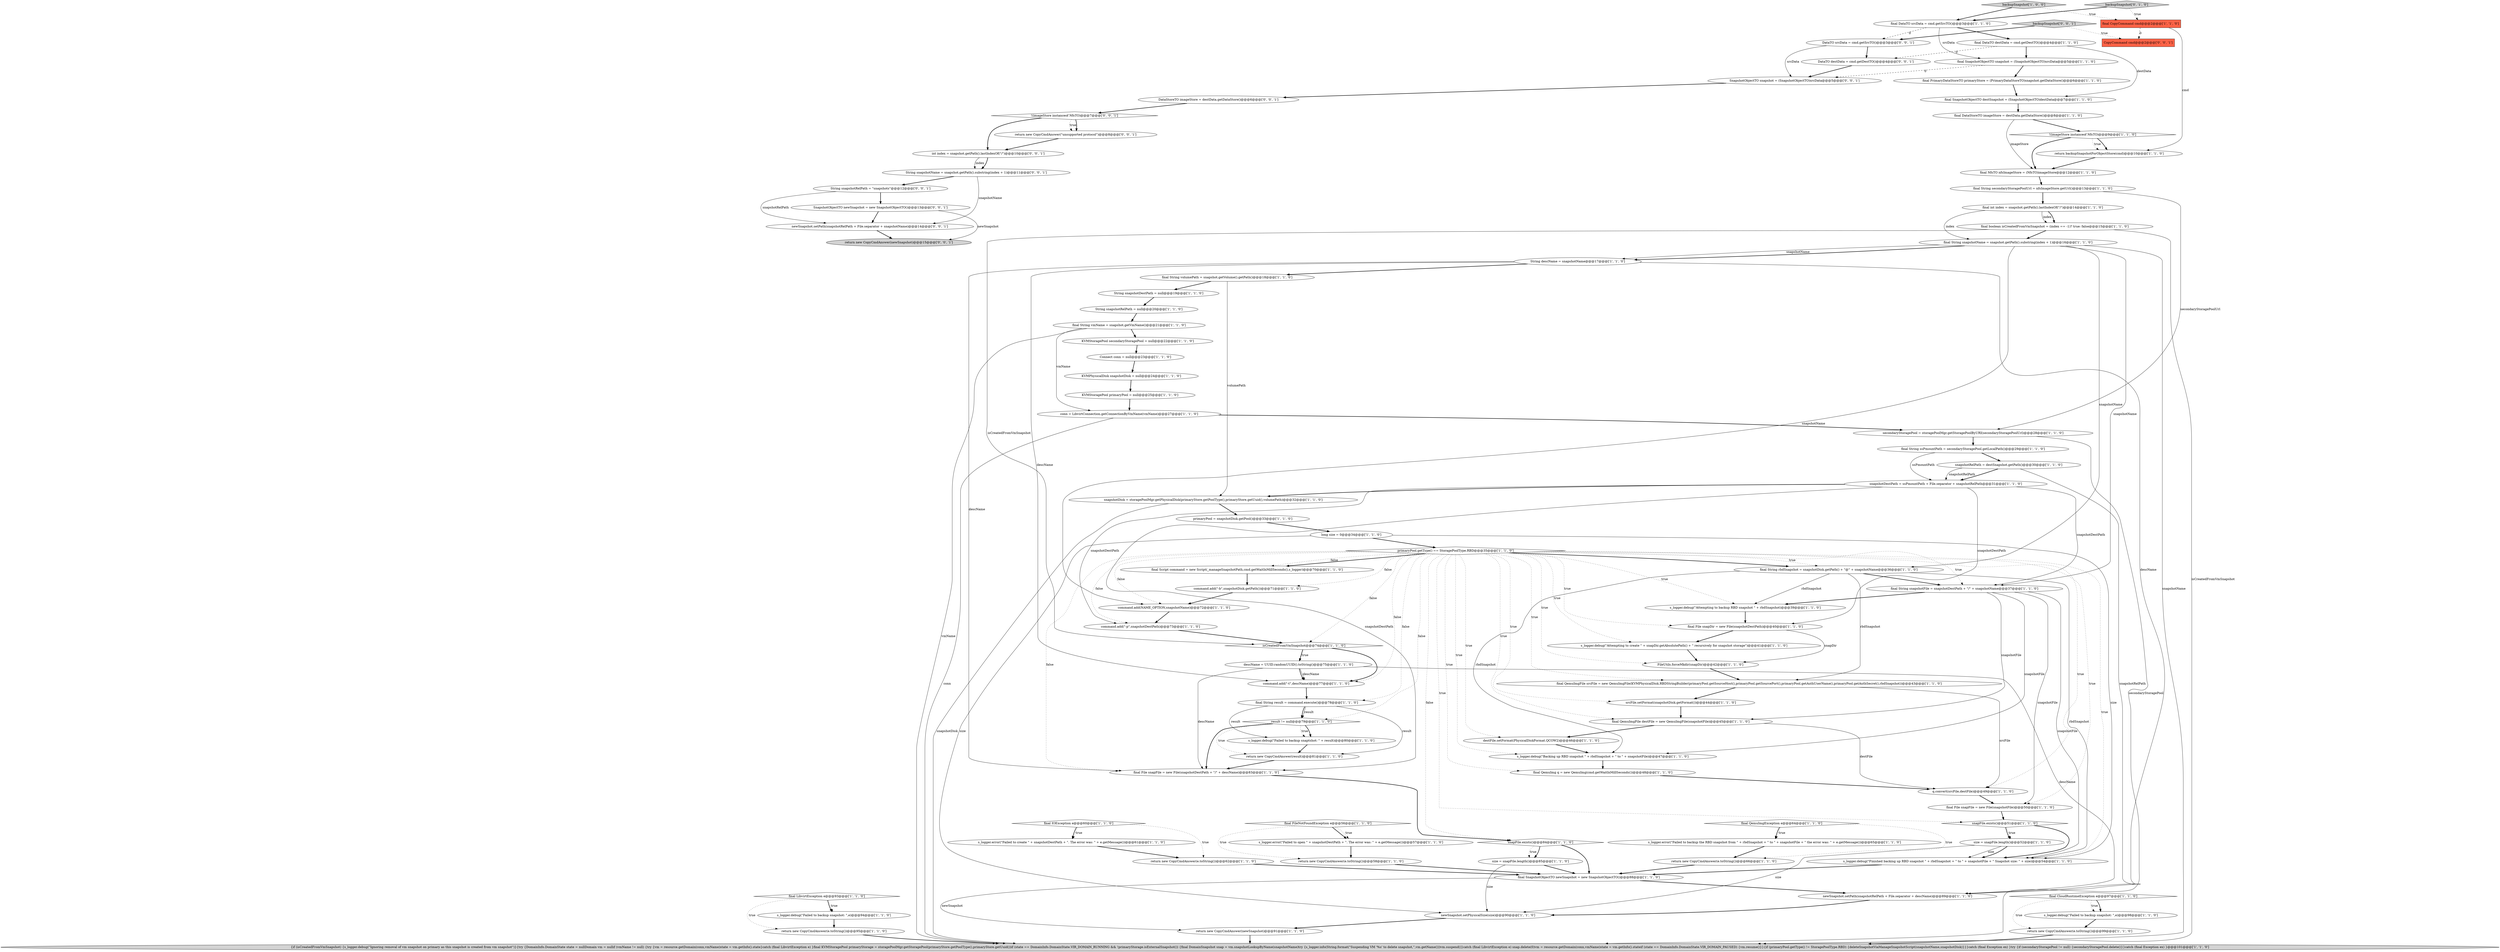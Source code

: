 digraph {
88 [style = filled, label = "DataStoreTO imageStore = destData.getDataStore()@@@6@@@['0', '0', '1']", fillcolor = white, shape = ellipse image = "AAA0AAABBB3BBB"];
25 [style = filled, label = "final SnapshotObjectTO destSnapshot = (SnapshotObjectTO)destData@@@7@@@['1', '1', '0']", fillcolor = white, shape = ellipse image = "AAA0AAABBB1BBB"];
20 [style = filled, label = "final String volumePath = snapshot.getVolume().getPath()@@@18@@@['1', '1', '0']", fillcolor = white, shape = ellipse image = "AAA0AAABBB1BBB"];
57 [style = filled, label = "final String snapshotFile = snapshotDestPath + \"/\" + snapshotName@@@37@@@['1', '1', '0']", fillcolor = white, shape = ellipse image = "AAA0AAABBB1BBB"];
93 [style = filled, label = "CopyCommand cmd@@@2@@@['0', '0', '1']", fillcolor = tomato, shape = box image = "AAA0AAABBB3BBB"];
18 [style = filled, label = "command.add(NAME_OPTION,snapshotName)@@@72@@@['1', '1', '0']", fillcolor = white, shape = ellipse image = "AAA0AAABBB1BBB"];
42 [style = filled, label = "KVMStoragePool secondaryStoragePool = null@@@22@@@['1', '1', '0']", fillcolor = white, shape = ellipse image = "AAA0AAABBB1BBB"];
77 [style = filled, label = "final QemuImg q = new QemuImg(cmd.getWaitInMillSeconds())@@@48@@@['1', '1', '0']", fillcolor = white, shape = ellipse image = "AAA0AAABBB1BBB"];
22 [style = filled, label = "final SnapshotObjectTO snapshot = (SnapshotObjectTO)srcData@@@5@@@['1', '1', '0']", fillcolor = white, shape = ellipse image = "AAA0AAABBB1BBB"];
86 [style = filled, label = "return new CopyCmdAnswer(\"unsupported protocol\")@@@8@@@['0', '0', '1']", fillcolor = white, shape = ellipse image = "AAA0AAABBB3BBB"];
50 [style = filled, label = "KVMStoragePool primaryPool = null@@@25@@@['1', '1', '0']", fillcolor = white, shape = ellipse image = "AAA0AAABBB1BBB"];
17 [style = filled, label = "q.convert(srcFile,destFile)@@@49@@@['1', '1', '0']", fillcolor = white, shape = ellipse image = "AAA0AAABBB1BBB"];
9 [style = filled, label = "final boolean isCreatedFromVmSnapshot = (index == -1)? true: false@@@15@@@['1', '1', '0']", fillcolor = white, shape = ellipse image = "AAA0AAABBB1BBB"];
95 [style = filled, label = "return new CopyCmdAnswer(newSnapshot)@@@15@@@['0', '0', '1']", fillcolor = lightgray, shape = ellipse image = "AAA0AAABBB3BBB"];
75 [style = filled, label = "destFile.setFormat(PhysicalDiskFormat.QCOW2)@@@46@@@['1', '1', '0']", fillcolor = white, shape = ellipse image = "AAA0AAABBB1BBB"];
49 [style = filled, label = "KVMPhysicalDisk snapshotDisk = null@@@24@@@['1', '1', '0']", fillcolor = white, shape = ellipse image = "AAA0AAABBB1BBB"];
47 [style = filled, label = "descName = UUID.randomUUID().toString()@@@75@@@['1', '1', '0']", fillcolor = white, shape = ellipse image = "AAA0AAABBB1BBB"];
74 [style = filled, label = "final DataTO srcData = cmd.getSrcTO()@@@3@@@['1', '1', '0']", fillcolor = white, shape = ellipse image = "AAA0AAABBB1BBB"];
59 [style = filled, label = "s_logger.error(\"Failed to create \" + snapshotDestPath + \". The error was: \" + e.getMessage())@@@61@@@['1', '1', '0']", fillcolor = white, shape = ellipse image = "AAA0AAABBB1BBB"];
27 [style = filled, label = "final File snapDir = new File(snapshotDestPath)@@@40@@@['1', '1', '0']", fillcolor = white, shape = ellipse image = "AAA0AAABBB1BBB"];
69 [style = filled, label = "s_logger.error(\"Failed to backup the RBD snapshot from \" + rbdSnapshot + \" to \" + snapshotFile + \" the error was: \" + e.getMessage())@@@65@@@['1', '1', '0']", fillcolor = white, shape = ellipse image = "AAA0AAABBB1BBB"];
91 [style = filled, label = "newSnapshot.setPath(snapshotRelPath + File.separator + snapshotName)@@@14@@@['0', '0', '1']", fillcolor = white, shape = ellipse image = "AAA0AAABBB3BBB"];
66 [style = filled, label = "String snapshotDestPath = null@@@19@@@['1', '1', '0']", fillcolor = white, shape = ellipse image = "AAA0AAABBB1BBB"];
58 [style = filled, label = "snapshotRelPath = destSnapshot.getPath()@@@30@@@['1', '1', '0']", fillcolor = white, shape = ellipse image = "AAA0AAABBB1BBB"];
76 [style = filled, label = "s_logger.error(\"Failed to open \" + snapshotDestPath + \". The error was: \" + e.getMessage())@@@57@@@['1', '1', '0']", fillcolor = white, shape = ellipse image = "AAA0AAABBB1BBB"];
16 [style = filled, label = "isCreatedFromVmSnapshot@@@74@@@['1', '1', '0']", fillcolor = white, shape = diamond image = "AAA0AAABBB1BBB"];
37 [style = filled, label = "final QemuImgFile destFile = new QemuImgFile(snapshotFile)@@@45@@@['1', '1', '0']", fillcolor = white, shape = ellipse image = "AAA0AAABBB1BBB"];
52 [style = filled, label = "String snapshotRelPath = null@@@20@@@['1', '1', '0']", fillcolor = white, shape = ellipse image = "AAA0AAABBB1BBB"];
28 [style = filled, label = "final FileNotFoundException e@@@56@@@['1', '1', '0']", fillcolor = white, shape = diamond image = "AAA0AAABBB1BBB"];
90 [style = filled, label = "DataTO srcData = cmd.getSrcTO()@@@3@@@['0', '0', '1']", fillcolor = white, shape = ellipse image = "AAA0AAABBB3BBB"];
63 [style = filled, label = "final String ssPmountPath = secondaryStoragePool.getLocalPath()@@@29@@@['1', '1', '0']", fillcolor = white, shape = ellipse image = "AAA0AAABBB1BBB"];
85 [style = filled, label = "String snapshotName = snapshot.getPath().substring(index + 1)@@@11@@@['0', '0', '1']", fillcolor = white, shape = ellipse image = "AAA0AAABBB3BBB"];
33 [style = filled, label = "String descName = snapshotName@@@17@@@['1', '1', '0']", fillcolor = white, shape = ellipse image = "AAA0AAABBB1BBB"];
56 [style = filled, label = "final CopyCommand cmd@@@2@@@['1', '1', '0']", fillcolor = tomato, shape = box image = "AAA0AAABBB1BBB"];
98 [style = filled, label = "SnapshotObjectTO newSnapshot = new SnapshotObjectTO()@@@13@@@['0', '0', '1']", fillcolor = white, shape = ellipse image = "AAA0AAABBB3BBB"];
38 [style = filled, label = "final String secondaryStoragePoolUrl = nfsImageStore.getUrl()@@@13@@@['1', '1', '0']", fillcolor = white, shape = ellipse image = "AAA0AAABBB1BBB"];
78 [style = filled, label = "conn = LibvirtConnection.getConnectionByVmName(vmName)@@@27@@@['1', '1', '0']", fillcolor = white, shape = ellipse image = "AAA0AAABBB1BBB"];
12 [style = filled, label = "{if (isCreatedFromVmSnapshot) {s_logger.debug(\"Ignoring removal of vm snapshot on primary as this snapshot is created from vm snapshot\")}{try {DomainInfo.DomainState state = nullDomain vm = nullif (vmName != null) {try {vm = resource.getDomain(conn,vmName)state = vm.getInfo().state}catch (final LibvirtException e) }final KVMStoragePool primaryStorage = storagePoolMgr.getStoragePool(primaryStore.getPoolType(),primaryStore.getUuid())if (state == DomainInfo.DomainState.VIR_DOMAIN_RUNNING && !primaryStorage.isExternalSnapshot()) {final DomainSnapshot snap = vm.snapshotLookupByName(snapshotName)try {s_logger.info(String.format(\"Suspending VM '%s' to delete snapshot,\",vm.getName()))vm.suspend()}catch (final LibvirtException e) snap.delete(0)vm = resource.getDomain(conn,vmName)state = vm.getInfo().stateif (state == DomainInfo.DomainState.VIR_DOMAIN_PAUSED) {vm.resume()}}{if (primaryPool.getType() != StoragePoolType.RBD) {deleteSnapshotViaManageSnapshotScript(snapshotName,snapshotDisk)}}}catch (final Exception ex) }try {if (secondaryStoragePool != null) {secondaryStoragePool.delete()}}catch (final Exception ex) }@@@101@@@['1', '1', '0']", fillcolor = lightgray, shape = ellipse image = "AAA0AAABBB1BBB"];
35 [style = filled, label = "final String rbdSnapshot = snapshotDisk.getPath() + \"@\" + snapshotName@@@36@@@['1', '1', '0']", fillcolor = white, shape = ellipse image = "AAA0AAABBB1BBB"];
46 [style = filled, label = "return new CopyCmdAnswer(newSnapshot)@@@91@@@['1', '1', '0']", fillcolor = white, shape = ellipse image = "AAA0AAABBB1BBB"];
1 [style = filled, label = "s_logger.debug(\"Failed to backup snaptshot: \" + result)@@@80@@@['1', '1', '0']", fillcolor = white, shape = ellipse image = "AAA0AAABBB1BBB"];
32 [style = filled, label = "snapFile.exists()@@@51@@@['1', '1', '0']", fillcolor = white, shape = diamond image = "AAA0AAABBB1BBB"];
45 [style = filled, label = "command.add(\"-b\",snapshotDisk.getPath())@@@71@@@['1', '1', '0']", fillcolor = white, shape = ellipse image = "AAA0AAABBB1BBB"];
83 [style = filled, label = "snapFile.exists()@@@84@@@['1', '1', '0']", fillcolor = white, shape = diamond image = "AAA0AAABBB1BBB"];
6 [style = filled, label = "size = snapFile.length()@@@52@@@['1', '1', '0']", fillcolor = white, shape = ellipse image = "AAA0AAABBB1BBB"];
68 [style = filled, label = "final IOException e@@@60@@@['1', '1', '0']", fillcolor = white, shape = diamond image = "AAA0AAABBB1BBB"];
87 [style = filled, label = "SnapshotObjectTO snapshot = (SnapshotObjectTO)srcData@@@5@@@['0', '0', '1']", fillcolor = white, shape = ellipse image = "AAA0AAABBB3BBB"];
89 [style = filled, label = "!(imageStore instanceof NfsTO)@@@7@@@['0', '0', '1']", fillcolor = white, shape = diamond image = "AAA0AAABBB3BBB"];
40 [style = filled, label = "newSnapshot.setPhysicalSize(size)@@@90@@@['1', '1', '0']", fillcolor = white, shape = ellipse image = "AAA0AAABBB1BBB"];
54 [style = filled, label = "return new CopyCmdAnswer(e.toString())@@@58@@@['1', '1', '0']", fillcolor = white, shape = ellipse image = "AAA0AAABBB1BBB"];
62 [style = filled, label = "snapshotDisk = storagePoolMgr.getPhysicalDisk(primaryStore.getPoolType(),primaryStore.getUuid(),volumePath)@@@32@@@['1', '1', '0']", fillcolor = white, shape = ellipse image = "AAA0AAABBB1BBB"];
8 [style = filled, label = "s_logger.debug(\"Attempting to backup RBD snapshot \" + rbdSnapshot)@@@39@@@['1', '1', '0']", fillcolor = white, shape = ellipse image = "AAA0AAABBB1BBB"];
0 [style = filled, label = "final String result = command.execute()@@@78@@@['1', '1', '0']", fillcolor = white, shape = ellipse image = "AAA0AAABBB1BBB"];
94 [style = filled, label = "DataTO destData = cmd.getDestTO()@@@4@@@['0', '0', '1']", fillcolor = white, shape = ellipse image = "AAA0AAABBB3BBB"];
34 [style = filled, label = "Connect conn = null@@@23@@@['1', '1', '0']", fillcolor = white, shape = ellipse image = "AAA0AAABBB1BBB"];
24 [style = filled, label = "final PrimaryDataStoreTO primaryStore = (PrimaryDataStoreTO)snapshot.getDataStore()@@@6@@@['1', '1', '0']", fillcolor = white, shape = ellipse image = "AAA0AAABBB1BBB"];
23 [style = filled, label = "snapshotDestPath = ssPmountPath + File.separator + snapshotRelPath@@@31@@@['1', '1', '0']", fillcolor = white, shape = ellipse image = "AAA0AAABBB1BBB"];
60 [style = filled, label = "primaryPool.getType() == StoragePoolType.RBD@@@35@@@['1', '1', '0']", fillcolor = white, shape = diamond image = "AAA0AAABBB1BBB"];
48 [style = filled, label = "!(imageStore instanceof NfsTO)@@@9@@@['1', '1', '0']", fillcolor = white, shape = diamond image = "AAA0AAABBB1BBB"];
41 [style = filled, label = "return new CopyCmdAnswer(e.toString())@@@62@@@['1', '1', '0']", fillcolor = white, shape = ellipse image = "AAA0AAABBB1BBB"];
11 [style = filled, label = "s_logger.debug(\"Failed to backup snapshot: \",e)@@@94@@@['1', '1', '0']", fillcolor = white, shape = ellipse image = "AAA0AAABBB1BBB"];
92 [style = filled, label = "backupSnapshot['0', '0', '1']", fillcolor = lightgray, shape = diamond image = "AAA0AAABBB3BBB"];
7 [style = filled, label = "final String snapshotName = snapshot.getPath().substring(index + 1)@@@16@@@['1', '1', '0']", fillcolor = white, shape = ellipse image = "AAA0AAABBB1BBB"];
10 [style = filled, label = "command.add(\"-t\",descName)@@@77@@@['1', '1', '0']", fillcolor = white, shape = ellipse image = "AAA0AAABBB1BBB"];
70 [style = filled, label = "return new CopyCmdAnswer(result)@@@81@@@['1', '1', '0']", fillcolor = white, shape = ellipse image = "AAA0AAABBB1BBB"];
79 [style = filled, label = "s_logger.debug(\"Attempting to create \" + snapDir.getAbsolutePath() + \" recursively for snapshot storage\")@@@41@@@['1', '1', '0']", fillcolor = white, shape = ellipse image = "AAA0AAABBB1BBB"];
64 [style = filled, label = "secondaryStoragePool = storagePoolMgr.getStoragePoolByURI(secondaryStoragePoolUrl)@@@28@@@['1', '1', '0']", fillcolor = white, shape = ellipse image = "AAA0AAABBB1BBB"];
21 [style = filled, label = "s_logger.debug(\"Failed to backup snapshot: \",e)@@@98@@@['1', '1', '0']", fillcolor = white, shape = ellipse image = "AAA0AAABBB1BBB"];
80 [style = filled, label = "final File snapFile = new File(snapshotFile)@@@50@@@['1', '1', '0']", fillcolor = white, shape = ellipse image = "AAA0AAABBB1BBB"];
19 [style = filled, label = "command.add(\"-p\",snapshotDestPath)@@@73@@@['1', '1', '0']", fillcolor = white, shape = ellipse image = "AAA0AAABBB1BBB"];
53 [style = filled, label = "srcFile.setFormat(snapshotDisk.getFormat())@@@44@@@['1', '1', '0']", fillcolor = white, shape = ellipse image = "AAA0AAABBB1BBB"];
31 [style = filled, label = "backupSnapshot['1', '0', '0']", fillcolor = lightgray, shape = diamond image = "AAA0AAABBB1BBB"];
73 [style = filled, label = "return new CopyCmdAnswer(e.toString())@@@66@@@['1', '1', '0']", fillcolor = white, shape = ellipse image = "AAA0AAABBB1BBB"];
14 [style = filled, label = "result != null@@@79@@@['1', '1', '0']", fillcolor = white, shape = diamond image = "AAA0AAABBB1BBB"];
61 [style = filled, label = "final SnapshotObjectTO newSnapshot = new SnapshotObjectTO()@@@88@@@['1', '1', '0']", fillcolor = white, shape = ellipse image = "AAA0AAABBB1BBB"];
5 [style = filled, label = "newSnapshot.setPath(snapshotRelPath + File.separator + descName)@@@89@@@['1', '1', '0']", fillcolor = white, shape = ellipse image = "AAA0AAABBB1BBB"];
81 [style = filled, label = "final QemuImgFile srcFile = new QemuImgFile(KVMPhysicalDisk.RBDStringBuilder(primaryPool.getSourceHost(),primaryPool.getSourcePort(),primaryPool.getAuthUserName(),primaryPool.getAuthSecret(),rbdSnapshot))@@@43@@@['1', '1', '0']", fillcolor = white, shape = ellipse image = "AAA0AAABBB1BBB"];
51 [style = filled, label = "s_logger.debug(\"Backing up RBD snapshot \" + rbdSnapshot + \" to \" + snapshotFile)@@@47@@@['1', '1', '0']", fillcolor = white, shape = ellipse image = "AAA0AAABBB1BBB"];
3 [style = filled, label = "final Script command = new Script(_manageSnapshotPath,cmd.getWaitInMillSeconds(),s_logger)@@@70@@@['1', '1', '0']", fillcolor = white, shape = ellipse image = "AAA0AAABBB1BBB"];
39 [style = filled, label = "final int index = snapshot.getPath().lastIndexOf(\"/\")@@@14@@@['1', '1', '0']", fillcolor = white, shape = ellipse image = "AAA0AAABBB1BBB"];
55 [style = filled, label = "size = snapFile.length()@@@85@@@['1', '1', '0']", fillcolor = white, shape = ellipse image = "AAA0AAABBB1BBB"];
29 [style = filled, label = "s_logger.debug(\"Finished backing up RBD snapshot \" + rbdSnapshot + \" to \" + snapshotFile + \" Snapshot size: \" + size)@@@54@@@['1', '1', '0']", fillcolor = white, shape = ellipse image = "AAA0AAABBB1BBB"];
97 [style = filled, label = "String snapshotRelPath = \"snapshots\"@@@12@@@['0', '0', '1']", fillcolor = white, shape = ellipse image = "AAA0AAABBB3BBB"];
30 [style = filled, label = "return new CopyCmdAnswer(e.toString())@@@95@@@['1', '1', '0']", fillcolor = white, shape = ellipse image = "AAA0AAABBB1BBB"];
4 [style = filled, label = "long size = 0@@@34@@@['1', '1', '0']", fillcolor = white, shape = ellipse image = "AAA0AAABBB1BBB"];
36 [style = filled, label = "final NfsTO nfsImageStore = (NfsTO)imageStore@@@12@@@['1', '1', '0']", fillcolor = white, shape = ellipse image = "AAA0AAABBB1BBB"];
43 [style = filled, label = "final File snapFile = new File(snapshotDestPath + \"/\" + descName)@@@83@@@['1', '1', '0']", fillcolor = white, shape = ellipse image = "AAA0AAABBB1BBB"];
71 [style = filled, label = "final DataTO destData = cmd.getDestTO()@@@4@@@['1', '1', '0']", fillcolor = white, shape = ellipse image = "AAA0AAABBB1BBB"];
13 [style = filled, label = "FileUtils.forceMkdir(snapDir)@@@42@@@['1', '1', '0']", fillcolor = white, shape = ellipse image = "AAA0AAABBB1BBB"];
82 [style = filled, label = "return new CopyCmdAnswer(e.toString())@@@99@@@['1', '1', '0']", fillcolor = white, shape = ellipse image = "AAA0AAABBB1BBB"];
44 [style = filled, label = "final String vmName = snapshot.getVmName()@@@21@@@['1', '1', '0']", fillcolor = white, shape = ellipse image = "AAA0AAABBB1BBB"];
84 [style = filled, label = "backupSnapshot['0', '1', '0']", fillcolor = lightgray, shape = diamond image = "AAA0AAABBB2BBB"];
72 [style = filled, label = "return backupSnapshotForObjectStore(cmd)@@@10@@@['1', '1', '0']", fillcolor = white, shape = ellipse image = "AAA0AAABBB1BBB"];
65 [style = filled, label = "final DataStoreTO imageStore = destData.getDataStore()@@@8@@@['1', '1', '0']", fillcolor = white, shape = ellipse image = "AAA0AAABBB1BBB"];
96 [style = filled, label = "int index = snapshot.getPath().lastIndexOf(\"/\")@@@10@@@['0', '0', '1']", fillcolor = white, shape = ellipse image = "AAA0AAABBB3BBB"];
26 [style = filled, label = "final CloudRuntimeException e@@@97@@@['1', '1', '0']", fillcolor = white, shape = diamond image = "AAA0AAABBB1BBB"];
15 [style = filled, label = "final LibvirtException e@@@93@@@['1', '1', '0']", fillcolor = white, shape = diamond image = "AAA0AAABBB1BBB"];
67 [style = filled, label = "final QemuImgException e@@@64@@@['1', '1', '0']", fillcolor = white, shape = diamond image = "AAA0AAABBB1BBB"];
2 [style = filled, label = "primaryPool = snapshotDisk.getPool()@@@33@@@['1', '1', '0']", fillcolor = white, shape = ellipse image = "AAA0AAABBB1BBB"];
4->40 [style = solid, label="size"];
48->36 [style = bold, label=""];
23->62 [style = bold, label=""];
64->12 [style = solid, label="secondaryStoragePool"];
79->13 [style = bold, label=""];
2->4 [style = bold, label=""];
23->27 [style = solid, label="snapshotDestPath"];
44->42 [style = bold, label=""];
65->36 [style = solid, label="imageStore"];
22->24 [style = bold, label=""];
97->98 [style = bold, label=""];
68->59 [style = dotted, label="true"];
60->14 [style = dotted, label="false"];
4->29 [style = solid, label="size"];
60->57 [style = dotted, label="true"];
89->96 [style = bold, label=""];
86->96 [style = bold, label=""];
33->5 [style = solid, label="descName"];
60->45 [style = dotted, label="false"];
34->49 [style = bold, label=""];
89->86 [style = dotted, label="true"];
71->22 [style = bold, label=""];
60->29 [style = dotted, label="true"];
83->55 [style = bold, label=""];
52->44 [style = bold, label=""];
88->89 [style = bold, label=""];
39->7 [style = solid, label="index"];
92->90 [style = bold, label=""];
74->71 [style = bold, label=""];
57->51 [style = solid, label="snapshotFile"];
47->5 [style = solid, label="descName"];
35->8 [style = solid, label="rbdSnapshot"];
6->29 [style = solid, label="size"];
7->12 [style = solid, label="snapshotName"];
60->35 [style = dotted, label="true"];
80->32 [style = bold, label=""];
74->90 [style = dashed, label="0"];
63->23 [style = solid, label="ssPmountPath"];
59->41 [style = bold, label=""];
94->87 [style = bold, label=""];
14->70 [style = dotted, label="true"];
23->57 [style = solid, label="snapshotDestPath"];
21->82 [style = bold, label=""];
90->87 [style = solid, label="srcData"];
60->27 [style = dotted, label="true"];
6->40 [style = solid, label="size"];
27->79 [style = bold, label=""];
22->87 [style = dashed, label="0"];
71->25 [style = solid, label="destData"];
65->48 [style = bold, label=""];
36->38 [style = bold, label=""];
90->94 [style = bold, label=""];
66->52 [style = bold, label=""];
55->61 [style = bold, label=""];
73->61 [style = bold, label=""];
60->51 [style = dotted, label="true"];
29->61 [style = bold, label=""];
64->63 [style = bold, label=""];
68->59 [style = bold, label=""];
38->39 [style = bold, label=""];
82->12 [style = bold, label=""];
60->79 [style = dotted, label="true"];
60->32 [style = dotted, label="true"];
85->91 [style = solid, label="snapshotName"];
60->19 [style = dotted, label="false"];
89->86 [style = bold, label=""];
26->21 [style = bold, label=""];
60->81 [style = dotted, label="true"];
81->53 [style = bold, label=""];
14->43 [style = bold, label=""];
39->9 [style = solid, label="index"];
44->12 [style = solid, label="vmName"];
23->19 [style = solid, label="snapshotDestPath"];
27->13 [style = solid, label="snapDir"];
20->66 [style = bold, label=""];
60->18 [style = dotted, label="false"];
26->21 [style = dotted, label="true"];
84->74 [style = bold, label=""];
31->56 [style = dotted, label="true"];
48->72 [style = bold, label=""];
60->53 [style = dotted, label="true"];
60->43 [style = dotted, label="false"];
9->16 [style = solid, label="isCreatedFromVmSnapshot"];
61->5 [style = bold, label=""];
33->20 [style = bold, label=""];
13->81 [style = bold, label=""];
60->83 [style = dotted, label="false"];
42->34 [style = bold, label=""];
60->77 [style = dotted, label="true"];
8->27 [style = bold, label=""];
87->88 [style = bold, label=""];
44->78 [style = solid, label="vmName"];
11->30 [style = bold, label=""];
1->70 [style = bold, label=""];
4->60 [style = bold, label=""];
6->29 [style = bold, label=""];
37->17 [style = solid, label="destFile"];
0->14 [style = solid, label="result"];
16->47 [style = bold, label=""];
85->97 [style = bold, label=""];
35->51 [style = solid, label="rbdSnapshot"];
68->41 [style = dotted, label="true"];
28->76 [style = bold, label=""];
55->40 [style = solid, label="size"];
9->12 [style = solid, label="isCreatedFromVmSnapshot"];
60->13 [style = dotted, label="true"];
24->25 [style = bold, label=""];
28->76 [style = dotted, label="true"];
0->70 [style = solid, label="result"];
20->62 [style = solid, label="volumePath"];
62->2 [style = bold, label=""];
32->29 [style = bold, label=""];
0->14 [style = bold, label=""];
0->1 [style = solid, label="result"];
41->61 [style = bold, label=""];
60->10 [style = dotted, label="false"];
57->80 [style = solid, label="snapshotFile"];
16->47 [style = dotted, label="true"];
7->33 [style = solid, label="snapshotName"];
57->8 [style = bold, label=""];
7->33 [style = bold, label=""];
67->69 [style = dotted, label="true"];
56->72 [style = solid, label="cmd"];
14->1 [style = dotted, label="true"];
47->43 [style = solid, label="descName"];
60->35 [style = bold, label=""];
60->16 [style = dotted, label="false"];
72->36 [style = bold, label=""];
84->56 [style = dotted, label="true"];
76->54 [style = bold, label=""];
17->80 [style = bold, label=""];
69->73 [style = bold, label=""];
98->95 [style = solid, label="newSnapshot"];
37->75 [style = bold, label=""];
57->37 [style = solid, label="snapshotFile"];
16->10 [style = bold, label=""];
83->55 [style = dotted, label="true"];
81->17 [style = solid, label="srcFile"];
47->10 [style = bold, label=""];
58->23 [style = solid, label="snapshotRelPath"];
33->43 [style = solid, label="descName"];
60->3 [style = bold, label=""];
19->16 [style = bold, label=""];
40->46 [style = bold, label=""];
75->51 [style = bold, label=""];
60->8 [style = dotted, label="true"];
43->83 [style = bold, label=""];
15->11 [style = bold, label=""];
7->18 [style = solid, label="snapshotName"];
70->43 [style = bold, label=""];
60->75 [style = dotted, label="true"];
30->12 [style = bold, label=""];
60->17 [style = dotted, label="true"];
28->54 [style = dotted, label="true"];
92->93 [style = dotted, label="true"];
39->9 [style = bold, label=""];
35->57 [style = bold, label=""];
32->6 [style = bold, label=""];
60->0 [style = dotted, label="false"];
45->18 [style = bold, label=""];
35->81 [style = solid, label="rbdSnapshot"];
15->30 [style = dotted, label="true"];
47->10 [style = solid, label="descName"];
57->29 [style = solid, label="snapshotFile"];
63->58 [style = bold, label=""];
46->12 [style = bold, label=""];
5->40 [style = bold, label=""];
67->73 [style = dotted, label="true"];
10->0 [style = bold, label=""];
60->37 [style = dotted, label="true"];
74->22 [style = solid, label="srcData"];
54->61 [style = bold, label=""];
96->85 [style = bold, label=""];
33->10 [style = solid, label="descName"];
77->17 [style = bold, label=""];
97->91 [style = solid, label="snapshotRelPath"];
25->65 [style = bold, label=""];
67->69 [style = bold, label=""];
53->37 [style = bold, label=""];
62->12 [style = solid, label="snapshotDisk"];
78->64 [style = bold, label=""];
98->91 [style = bold, label=""];
7->57 [style = solid, label="snapshotName"];
78->12 [style = solid, label="conn"];
15->11 [style = dotted, label="true"];
60->80 [style = dotted, label="true"];
7->35 [style = solid, label="snapshotName"];
23->43 [style = solid, label="snapshotDestPath"];
26->82 [style = dotted, label="true"];
32->6 [style = dotted, label="true"];
58->5 [style = solid, label="snapshotRelPath"];
71->94 [style = dashed, label="0"];
14->1 [style = bold, label=""];
83->61 [style = bold, label=""];
58->23 [style = bold, label=""];
18->19 [style = bold, label=""];
50->78 [style = bold, label=""];
31->74 [style = bold, label=""];
48->72 [style = dotted, label="true"];
51->77 [style = bold, label=""];
3->45 [style = bold, label=""];
96->85 [style = solid, label="index"];
61->46 [style = solid, label="newSnapshot"];
56->93 [style = dashed, label="0"];
60->3 [style = dotted, label="false"];
35->29 [style = solid, label="rbdSnapshot"];
38->64 [style = solid, label="secondaryStoragePoolUrl"];
49->50 [style = bold, label=""];
91->95 [style = bold, label=""];
9->7 [style = bold, label=""];
}
